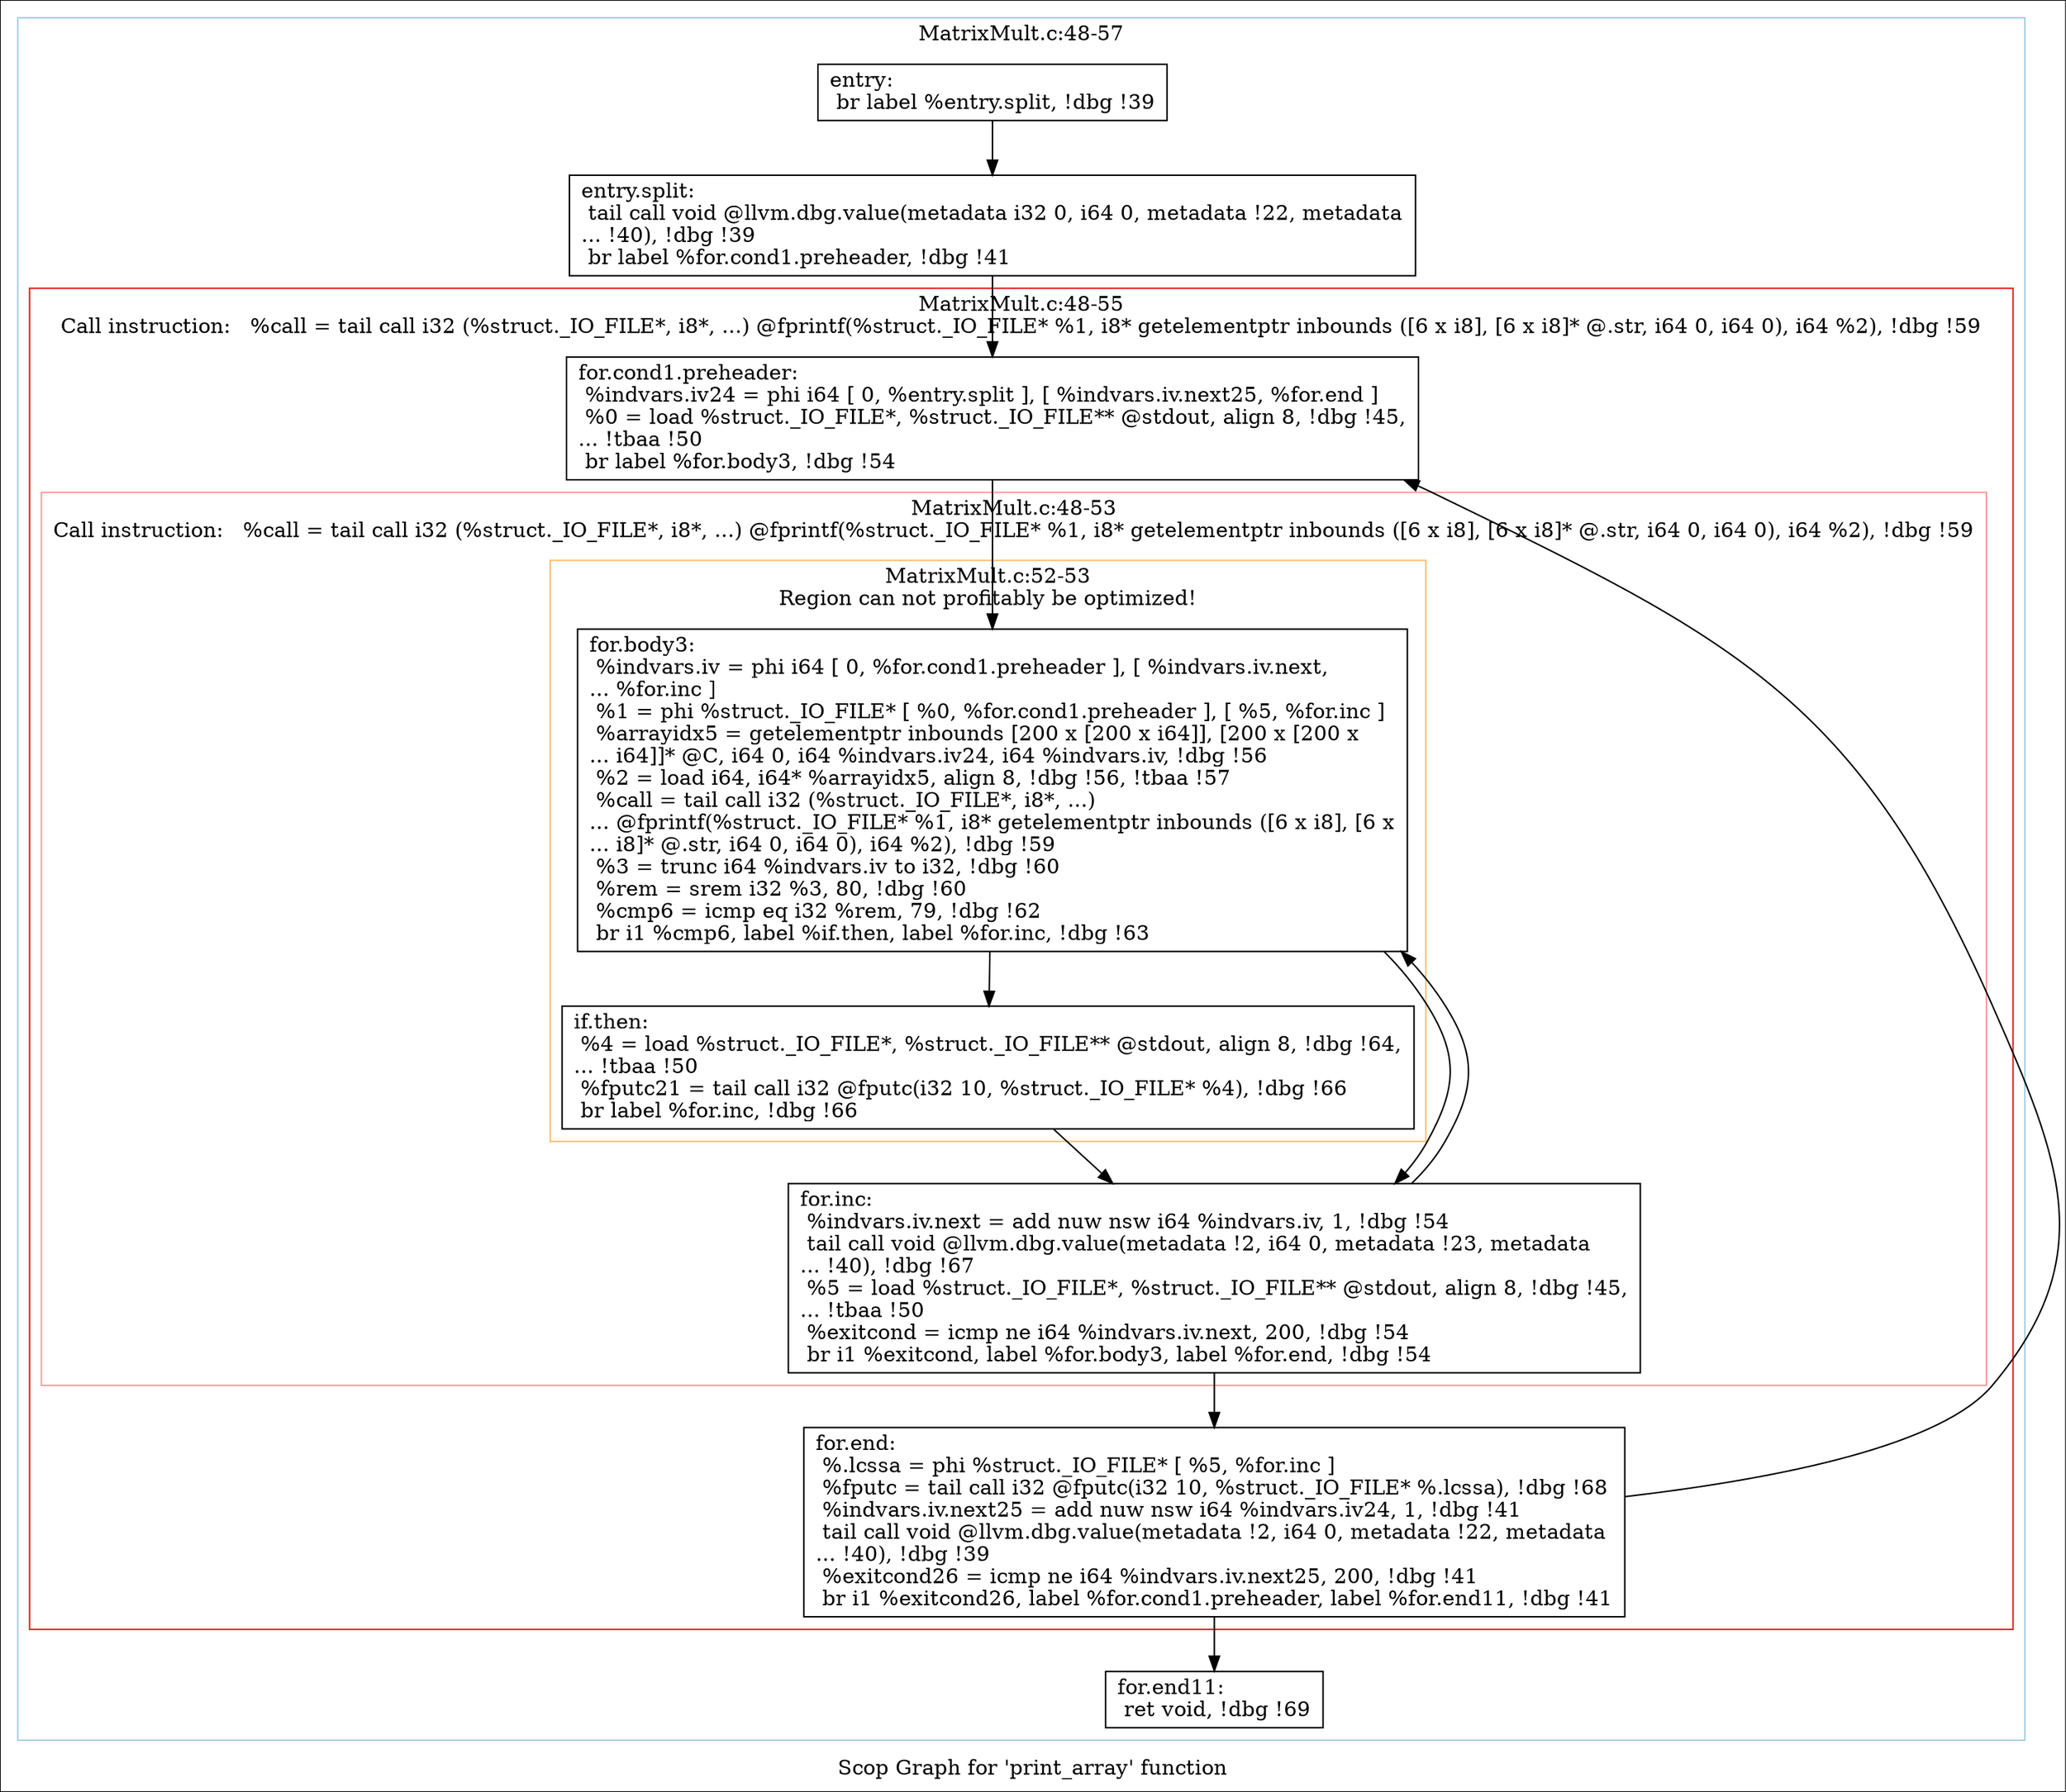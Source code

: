 digraph "Scop Graph for 'print_array' function" {
	label="Scop Graph for 'print_array' function";

	Node0xa37ff80 [shape=record,label="{entry:\l  br label %entry.split, !dbg !39\l}"];
	Node0xa37ff80 -> Node0xa355980;
	Node0xa355980 [shape=record,label="{entry.split:                                      \l  tail call void @llvm.dbg.value(metadata i32 0, i64 0, metadata !22, metadata\l... !40), !dbg !39\l  br label %for.cond1.preheader, !dbg !41\l}"];
	Node0xa355980 -> Node0xa37c150;
	Node0xa37c150 [shape=record,label="{for.cond1.preheader:                              \l  %indvars.iv24 = phi i64 [ 0, %entry.split ], [ %indvars.iv.next25, %for.end ]\l  %0 = load %struct._IO_FILE*, %struct._IO_FILE** @stdout, align 8, !dbg !45,\l... !tbaa !50\l  br label %for.body3, !dbg !54\l}"];
	Node0xa37c150 -> Node0xa354ea0;
	Node0xa354ea0 [shape=record,label="{for.body3:                                        \l  %indvars.iv = phi i64 [ 0, %for.cond1.preheader ], [ %indvars.iv.next,\l... %for.inc ]\l  %1 = phi %struct._IO_FILE* [ %0, %for.cond1.preheader ], [ %5, %for.inc ]\l  %arrayidx5 = getelementptr inbounds [200 x [200 x i64]], [200 x [200 x\l... i64]]* @C, i64 0, i64 %indvars.iv24, i64 %indvars.iv, !dbg !56\l  %2 = load i64, i64* %arrayidx5, align 8, !dbg !56, !tbaa !57\l  %call = tail call i32 (%struct._IO_FILE*, i8*, ...)\l... @fprintf(%struct._IO_FILE* %1, i8* getelementptr inbounds ([6 x i8], [6 x\l... i8]* @.str, i64 0, i64 0), i64 %2), !dbg !59\l  %3 = trunc i64 %indvars.iv to i32, !dbg !60\l  %rem = srem i32 %3, 80, !dbg !60\l  %cmp6 = icmp eq i32 %rem, 79, !dbg !62\l  br i1 %cmp6, label %if.then, label %for.inc, !dbg !63\l}"];
	Node0xa354ea0 -> Node0xa3595e0;
	Node0xa354ea0 -> Node0xa282b70;
	Node0xa3595e0 [shape=record,label="{if.then:                                          \l  %4 = load %struct._IO_FILE*, %struct._IO_FILE** @stdout, align 8, !dbg !64,\l... !tbaa !50\l  %fputc21 = tail call i32 @fputc(i32 10, %struct._IO_FILE* %4), !dbg !66\l  br label %for.inc, !dbg !66\l}"];
	Node0xa3595e0 -> Node0xa282b70;
	Node0xa282b70 [shape=record,label="{for.inc:                                          \l  %indvars.iv.next = add nuw nsw i64 %indvars.iv, 1, !dbg !54\l  tail call void @llvm.dbg.value(metadata !2, i64 0, metadata !23, metadata\l... !40), !dbg !67\l  %5 = load %struct._IO_FILE*, %struct._IO_FILE** @stdout, align 8, !dbg !45,\l... !tbaa !50\l  %exitcond = icmp ne i64 %indvars.iv.next, 200, !dbg !54\l  br i1 %exitcond, label %for.body3, label %for.end, !dbg !54\l}"];
	Node0xa282b70 -> Node0xa354ea0[constraint=false];
	Node0xa282b70 -> Node0xa2734c0;
	Node0xa2734c0 [shape=record,label="{for.end:                                          \l  %.lcssa = phi %struct._IO_FILE* [ %5, %for.inc ]\l  %fputc = tail call i32 @fputc(i32 10, %struct._IO_FILE* %.lcssa), !dbg !68\l  %indvars.iv.next25 = add nuw nsw i64 %indvars.iv24, 1, !dbg !41\l  tail call void @llvm.dbg.value(metadata !2, i64 0, metadata !22, metadata\l... !40), !dbg !39\l  %exitcond26 = icmp ne i64 %indvars.iv.next25, 200, !dbg !41\l  br i1 %exitcond26, label %for.cond1.preheader, label %for.end11, !dbg !41\l}"];
	Node0xa2734c0 -> Node0xa37c150[constraint=false];
	Node0xa2734c0 -> Node0xa366f10;
	Node0xa366f10 [shape=record,label="{for.end11:                                        \l  ret void, !dbg !69\l}"];
	colorscheme = "paired12"
        subgraph cluster_0xa37c1f0 {
          label = "MatrixMult.c:48-57
";
          style = solid;
          color = 1
          subgraph cluster_0xa27be20 {
            label = "MatrixMult.c:48-55
Call instruction:   %call = tail call i32 (%struct._IO_FILE*, i8*, ...) @fprintf(%struct._IO_FILE* %1, i8* getelementptr inbounds ([6 x i8], [6 x i8]* @.str, i64 0, i64 0), i64 %2), !dbg !59";
            style = solid;
            color = 6
            subgraph cluster_0xa270b80 {
              label = "MatrixMult.c:48-53
Call instruction:   %call = tail call i32 (%struct._IO_FILE*, i8*, ...) @fprintf(%struct._IO_FILE* %1, i8* getelementptr inbounds ([6 x i8], [6 x i8]* @.str, i64 0, i64 0), i64 %2), !dbg !59";
              style = solid;
              color = 5
              subgraph cluster_0xa35c1a0 {
                label = "MatrixMult.c:52-53
Region can not profitably be optimized!";
                style = solid;
                color = 7
                Node0xa354ea0;
                Node0xa3595e0;
              }
              Node0xa282b70;
            }
            Node0xa37c150;
            Node0xa2734c0;
          }
          Node0xa37ff80;
          Node0xa355980;
          Node0xa366f10;
        }
}
